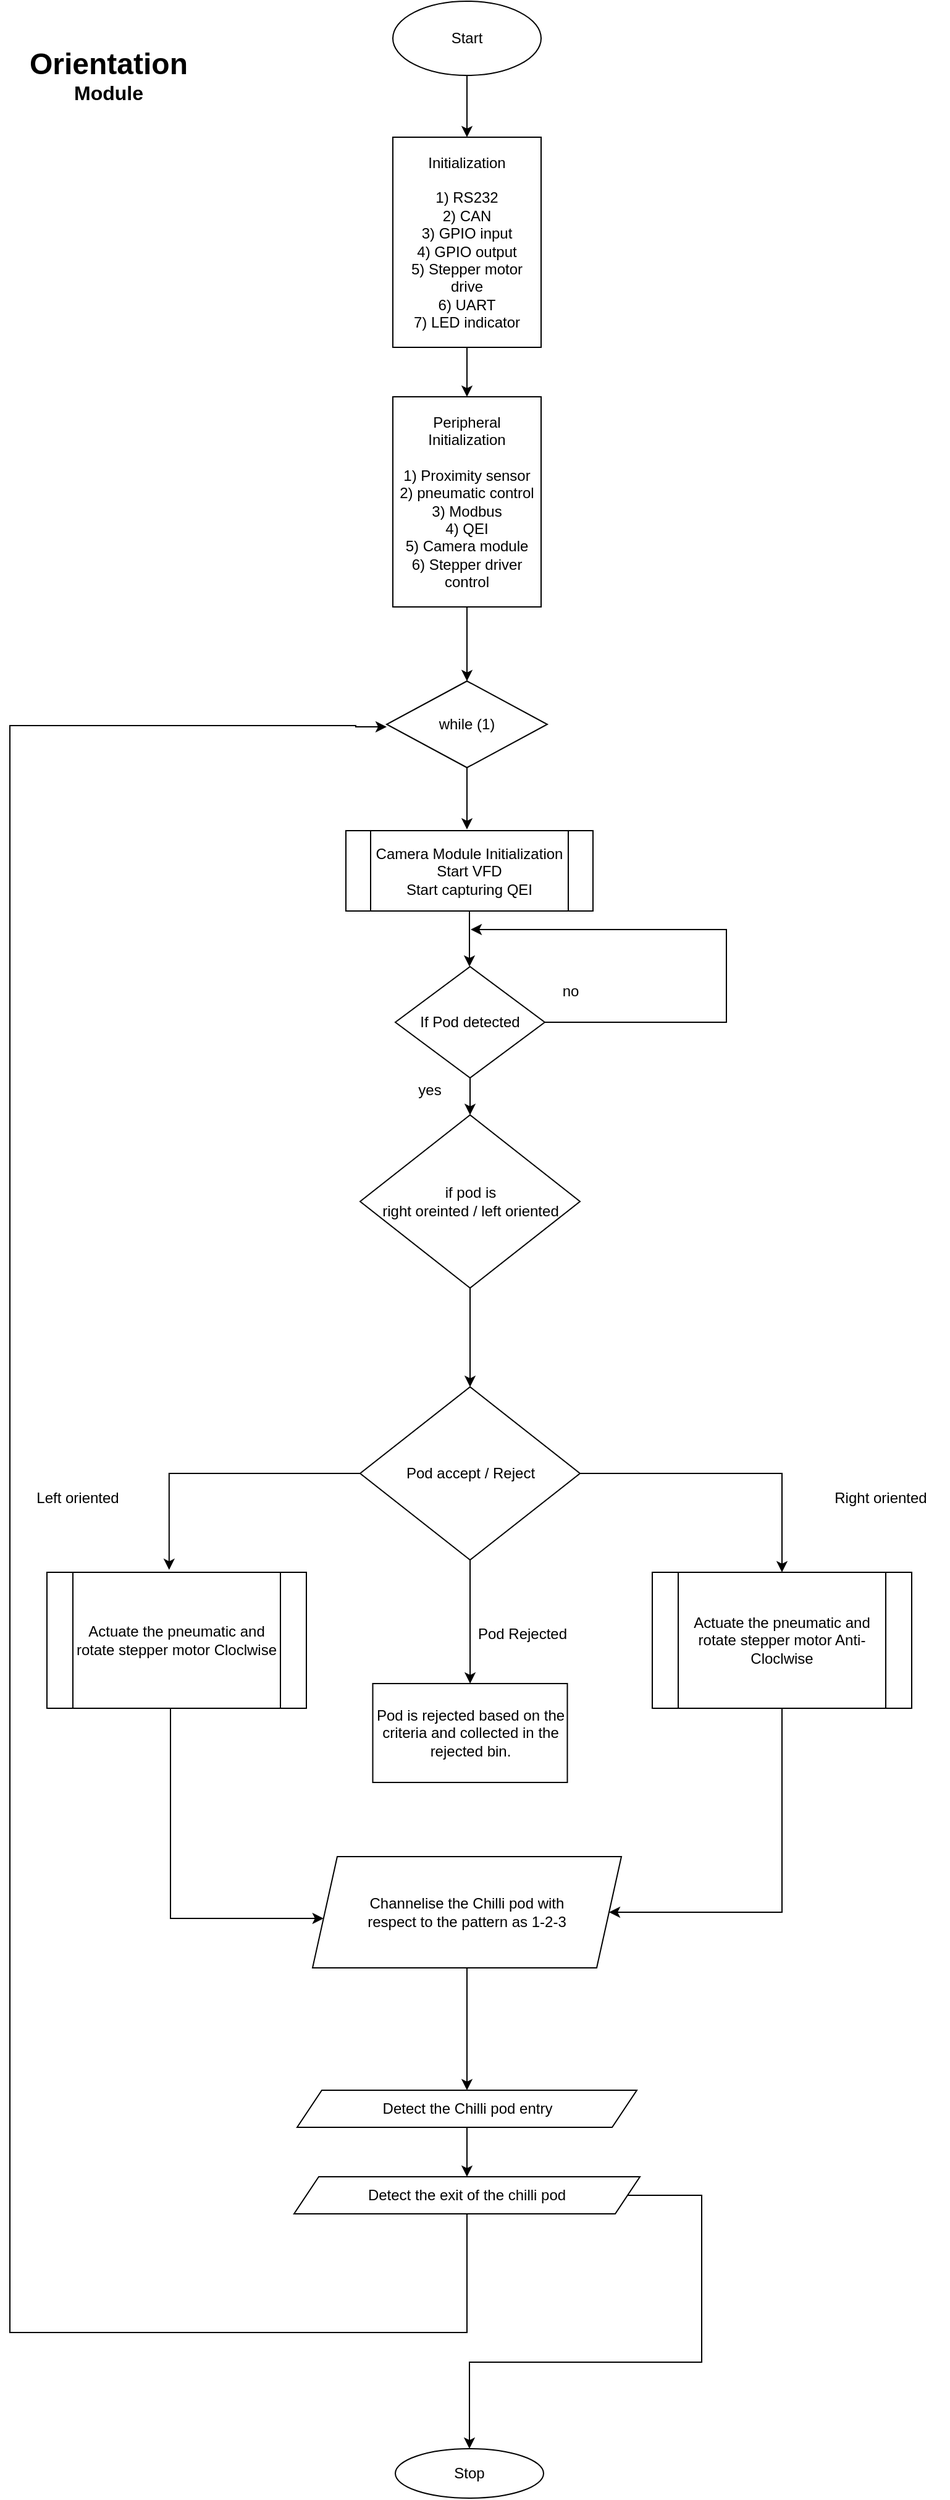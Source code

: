 <mxfile version="14.8.1" type="device"><diagram id="C5RBs43oDa-KdzZeNtuy" name="Page-1"><mxGraphModel dx="1102" dy="572" grid="1" gridSize="10" guides="1" tooltips="1" connect="1" arrows="1" fold="1" page="1" pageScale="1" pageWidth="827" pageHeight="1169" math="0" shadow="0"><root><mxCell id="WIyWlLk6GJQsqaUBKTNV-0"/><mxCell id="WIyWlLk6GJQsqaUBKTNV-1" parent="WIyWlLk6GJQsqaUBKTNV-0"/><mxCell id="PmnOt_DFKGAxezhvzkXS-3" style="edgeStyle=orthogonalEdgeStyle;rounded=0;orthogonalLoop=1;jettySize=auto;html=1;entryX=0.5;entryY=0;entryDx=0;entryDy=0;" edge="1" parent="WIyWlLk6GJQsqaUBKTNV-1" source="PmnOt_DFKGAxezhvzkXS-0" target="PmnOt_DFKGAxezhvzkXS-1"><mxGeometry relative="1" as="geometry"/></mxCell><mxCell id="PmnOt_DFKGAxezhvzkXS-0" value="Start" style="ellipse;whiteSpace=wrap;html=1;" vertex="1" parent="WIyWlLk6GJQsqaUBKTNV-1"><mxGeometry x="350" y="10" width="120" height="60" as="geometry"/></mxCell><mxCell id="PmnOt_DFKGAxezhvzkXS-4" style="edgeStyle=orthogonalEdgeStyle;rounded=0;orthogonalLoop=1;jettySize=auto;html=1;" edge="1" parent="WIyWlLk6GJQsqaUBKTNV-1" source="PmnOt_DFKGAxezhvzkXS-1" target="PmnOt_DFKGAxezhvzkXS-5"><mxGeometry relative="1" as="geometry"><mxPoint x="410" y="360" as="targetPoint"/></mxGeometry></mxCell><mxCell id="PmnOt_DFKGAxezhvzkXS-1" value="&lt;div&gt;Initialization&lt;/div&gt;&lt;div&gt;&lt;br&gt;&lt;/div&gt;&lt;div&gt;1) RS232&lt;/div&gt;&lt;div&gt;2) CAN&lt;/div&gt;&lt;div&gt;3) GPIO input&lt;/div&gt;&lt;div&gt;4) GPIO output&lt;/div&gt;&lt;div&gt;5) Stepper motor drive&lt;/div&gt;&lt;div&gt;6) UART&lt;/div&gt;&lt;div&gt;7) LED indicator&lt;br&gt;&lt;/div&gt;" style="rounded=0;whiteSpace=wrap;html=1;" vertex="1" parent="WIyWlLk6GJQsqaUBKTNV-1"><mxGeometry x="350" y="120" width="120" height="170" as="geometry"/></mxCell><mxCell id="PmnOt_DFKGAxezhvzkXS-7" style="edgeStyle=orthogonalEdgeStyle;rounded=0;orthogonalLoop=1;jettySize=auto;html=1;" edge="1" parent="WIyWlLk6GJQsqaUBKTNV-1" source="PmnOt_DFKGAxezhvzkXS-5"><mxGeometry relative="1" as="geometry"><mxPoint x="410" y="560" as="targetPoint"/></mxGeometry></mxCell><mxCell id="PmnOt_DFKGAxezhvzkXS-5" value="&lt;div&gt;Peripheral Initialization&lt;/div&gt;&lt;div&gt;&lt;br&gt;&lt;/div&gt;&lt;div&gt;1) Proximity sensor&lt;/div&gt;&lt;div&gt;2) pneumatic control&lt;/div&gt;&lt;div&gt;3) Modbus&lt;/div&gt;&lt;div&gt;4) QEI&lt;/div&gt;&lt;div&gt;5) Camera module&lt;/div&gt;&lt;div&gt;6) Stepper driver control&lt;br&gt;&lt;/div&gt;" style="rounded=0;whiteSpace=wrap;html=1;" vertex="1" parent="WIyWlLk6GJQsqaUBKTNV-1"><mxGeometry x="350" y="330" width="120" height="170" as="geometry"/></mxCell><mxCell id="PmnOt_DFKGAxezhvzkXS-10" style="edgeStyle=orthogonalEdgeStyle;rounded=0;orthogonalLoop=1;jettySize=auto;html=1;" edge="1" parent="WIyWlLk6GJQsqaUBKTNV-1" source="PmnOt_DFKGAxezhvzkXS-8"><mxGeometry relative="1" as="geometry"><mxPoint x="412" y="791" as="targetPoint"/></mxGeometry></mxCell><mxCell id="PmnOt_DFKGAxezhvzkXS-8" value="&lt;div&gt;Camera Module Initialization&lt;/div&gt;&lt;div&gt;Start VFD&lt;/div&gt;&lt;div&gt;Start capturing QEI&lt;br&gt;&lt;/div&gt;" style="shape=process;whiteSpace=wrap;html=1;backgroundOutline=1;" vertex="1" parent="WIyWlLk6GJQsqaUBKTNV-1"><mxGeometry x="312" y="681" width="200" height="65" as="geometry"/></mxCell><mxCell id="PmnOt_DFKGAxezhvzkXS-11" style="edgeStyle=orthogonalEdgeStyle;rounded=0;orthogonalLoop=1;jettySize=auto;html=1;" edge="1" parent="WIyWlLk6GJQsqaUBKTNV-1" source="PmnOt_DFKGAxezhvzkXS-9" target="PmnOt_DFKGAxezhvzkXS-12"><mxGeometry relative="1" as="geometry"><mxPoint x="412.5" y="921" as="targetPoint"/></mxGeometry></mxCell><mxCell id="PmnOt_DFKGAxezhvzkXS-34" style="edgeStyle=orthogonalEdgeStyle;rounded=0;orthogonalLoop=1;jettySize=auto;html=1;" edge="1" parent="WIyWlLk6GJQsqaUBKTNV-1" source="PmnOt_DFKGAxezhvzkXS-9"><mxGeometry relative="1" as="geometry"><mxPoint x="413" y="761" as="targetPoint"/><Array as="points"><mxPoint x="620" y="836"/><mxPoint x="620" y="761"/></Array></mxGeometry></mxCell><mxCell id="PmnOt_DFKGAxezhvzkXS-9" value="If Pod detected" style="rhombus;whiteSpace=wrap;html=1;" vertex="1" parent="WIyWlLk6GJQsqaUBKTNV-1"><mxGeometry x="352" y="791" width="121" height="90" as="geometry"/></mxCell><mxCell id="PmnOt_DFKGAxezhvzkXS-20" value="" style="edgeStyle=orthogonalEdgeStyle;rounded=0;orthogonalLoop=1;jettySize=auto;html=1;" edge="1" parent="WIyWlLk6GJQsqaUBKTNV-1" source="PmnOt_DFKGAxezhvzkXS-12" target="PmnOt_DFKGAxezhvzkXS-19"><mxGeometry relative="1" as="geometry"/></mxCell><mxCell id="PmnOt_DFKGAxezhvzkXS-12" value="&lt;div&gt;if pod is &lt;br&gt;&lt;/div&gt;&lt;div&gt;right oreinted / left oriented&lt;br&gt;&lt;/div&gt;" style="rhombus;whiteSpace=wrap;html=1;" vertex="1" parent="WIyWlLk6GJQsqaUBKTNV-1"><mxGeometry x="323.5" y="911" width="178" height="140" as="geometry"/></mxCell><mxCell id="PmnOt_DFKGAxezhvzkXS-28" value="" style="edgeStyle=orthogonalEdgeStyle;rounded=0;orthogonalLoop=1;jettySize=auto;html=1;" edge="1" parent="WIyWlLk6GJQsqaUBKTNV-1" source="PmnOt_DFKGAxezhvzkXS-13" target="PmnOt_DFKGAxezhvzkXS-27"><mxGeometry relative="1" as="geometry"><Array as="points"><mxPoint x="170" y="1561"/></Array></mxGeometry></mxCell><mxCell id="PmnOt_DFKGAxezhvzkXS-13" value="Actuate the pneumatic and rotate stepper motor Cloclwise" style="shape=process;whiteSpace=wrap;html=1;backgroundOutline=1;" vertex="1" parent="WIyWlLk6GJQsqaUBKTNV-1"><mxGeometry x="70" y="1281" width="210" height="110" as="geometry"/></mxCell><mxCell id="PmnOt_DFKGAxezhvzkXS-29" style="edgeStyle=orthogonalEdgeStyle;rounded=0;orthogonalLoop=1;jettySize=auto;html=1;entryX=1;entryY=0.5;entryDx=0;entryDy=0;" edge="1" parent="WIyWlLk6GJQsqaUBKTNV-1" source="PmnOt_DFKGAxezhvzkXS-14" target="PmnOt_DFKGAxezhvzkXS-27"><mxGeometry relative="1" as="geometry"><mxPoint x="550" y="1561" as="targetPoint"/><Array as="points"><mxPoint x="665" y="1556"/></Array></mxGeometry></mxCell><mxCell id="PmnOt_DFKGAxezhvzkXS-14" value="&lt;br&gt;Actuate the pneumatic and rotate stepper motor Anti-Cloclwise&lt;br&gt;&lt;br&gt;" style="shape=process;whiteSpace=wrap;html=1;backgroundOutline=1;" vertex="1" parent="WIyWlLk6GJQsqaUBKTNV-1"><mxGeometry x="560" y="1281" width="210" height="110" as="geometry"/></mxCell><mxCell id="PmnOt_DFKGAxezhvzkXS-17" value="Right oriented" style="text;html=1;strokeColor=none;fillColor=none;align=center;verticalAlign=middle;whiteSpace=wrap;rounded=0;" vertex="1" parent="WIyWlLk6GJQsqaUBKTNV-1"><mxGeometry x="690" y="1211" width="110" height="20" as="geometry"/></mxCell><mxCell id="PmnOt_DFKGAxezhvzkXS-18" value="Left oriented" style="text;html=1;strokeColor=none;fillColor=none;align=center;verticalAlign=middle;whiteSpace=wrap;rounded=0;" vertex="1" parent="WIyWlLk6GJQsqaUBKTNV-1"><mxGeometry x="40" y="1211" width="110" height="20" as="geometry"/></mxCell><mxCell id="PmnOt_DFKGAxezhvzkXS-23" value="" style="edgeStyle=orthogonalEdgeStyle;rounded=0;orthogonalLoop=1;jettySize=auto;html=1;" edge="1" parent="WIyWlLk6GJQsqaUBKTNV-1" source="PmnOt_DFKGAxezhvzkXS-19" target="PmnOt_DFKGAxezhvzkXS-22"><mxGeometry relative="1" as="geometry"/></mxCell><mxCell id="PmnOt_DFKGAxezhvzkXS-25" style="edgeStyle=orthogonalEdgeStyle;rounded=0;orthogonalLoop=1;jettySize=auto;html=1;" edge="1" parent="WIyWlLk6GJQsqaUBKTNV-1" source="PmnOt_DFKGAxezhvzkXS-19" target="PmnOt_DFKGAxezhvzkXS-14"><mxGeometry relative="1" as="geometry"/></mxCell><mxCell id="PmnOt_DFKGAxezhvzkXS-26" style="edgeStyle=orthogonalEdgeStyle;rounded=0;orthogonalLoop=1;jettySize=auto;html=1;entryX=0.471;entryY=-0.018;entryDx=0;entryDy=0;entryPerimeter=0;" edge="1" parent="WIyWlLk6GJQsqaUBKTNV-1" source="PmnOt_DFKGAxezhvzkXS-19" target="PmnOt_DFKGAxezhvzkXS-13"><mxGeometry relative="1" as="geometry"/></mxCell><mxCell id="PmnOt_DFKGAxezhvzkXS-19" value="Pod accept / Reject" style="rhombus;whiteSpace=wrap;html=1;" vertex="1" parent="WIyWlLk6GJQsqaUBKTNV-1"><mxGeometry x="323.5" y="1131" width="178" height="140" as="geometry"/></mxCell><mxCell id="PmnOt_DFKGAxezhvzkXS-22" value="Pod is rejected based on the criteria and collected in the rejected bin." style="whiteSpace=wrap;html=1;" vertex="1" parent="WIyWlLk6GJQsqaUBKTNV-1"><mxGeometry x="333.75" y="1371" width="157.5" height="80" as="geometry"/></mxCell><mxCell id="PmnOt_DFKGAxezhvzkXS-24" value="Pod Rejected" style="text;html=1;strokeColor=none;fillColor=none;align=center;verticalAlign=middle;whiteSpace=wrap;rounded=0;" vertex="1" parent="WIyWlLk6GJQsqaUBKTNV-1"><mxGeometry x="400" y="1321" width="110" height="20" as="geometry"/></mxCell><mxCell id="PmnOt_DFKGAxezhvzkXS-38" value="" style="edgeStyle=orthogonalEdgeStyle;rounded=0;orthogonalLoop=1;jettySize=auto;html=1;" edge="1" parent="WIyWlLk6GJQsqaUBKTNV-1" source="PmnOt_DFKGAxezhvzkXS-27" target="PmnOt_DFKGAxezhvzkXS-37"><mxGeometry relative="1" as="geometry"/></mxCell><mxCell id="PmnOt_DFKGAxezhvzkXS-27" value="&lt;div&gt;Channelise the Chilli pod with &lt;br&gt;&lt;/div&gt;&lt;div&gt;respect to the pattern as 1-2-3&lt;/div&gt;" style="shape=parallelogram;perimeter=parallelogramPerimeter;whiteSpace=wrap;html=1;fixedSize=1;" vertex="1" parent="WIyWlLk6GJQsqaUBKTNV-1"><mxGeometry x="285" y="1511" width="250" height="90" as="geometry"/></mxCell><mxCell id="PmnOt_DFKGAxezhvzkXS-30" value="yes" style="text;html=1;strokeColor=none;fillColor=none;align=center;verticalAlign=middle;whiteSpace=wrap;rounded=0;" vertex="1" parent="WIyWlLk6GJQsqaUBKTNV-1"><mxGeometry x="360" y="881" width="40" height="20" as="geometry"/></mxCell><mxCell id="PmnOt_DFKGAxezhvzkXS-31" value="no" style="text;html=1;strokeColor=none;fillColor=none;align=center;verticalAlign=middle;whiteSpace=wrap;rounded=0;" vertex="1" parent="WIyWlLk6GJQsqaUBKTNV-1"><mxGeometry x="474" y="801" width="40" height="20" as="geometry"/></mxCell><mxCell id="PmnOt_DFKGAxezhvzkXS-36" style="edgeStyle=orthogonalEdgeStyle;rounded=0;orthogonalLoop=1;jettySize=auto;html=1;" edge="1" parent="WIyWlLk6GJQsqaUBKTNV-1" source="PmnOt_DFKGAxezhvzkXS-35"><mxGeometry relative="1" as="geometry"><mxPoint x="410" y="680" as="targetPoint"/></mxGeometry></mxCell><mxCell id="PmnOt_DFKGAxezhvzkXS-35" value="while (1)" style="rhombus;whiteSpace=wrap;html=1;" vertex="1" parent="WIyWlLk6GJQsqaUBKTNV-1"><mxGeometry x="345" y="560" width="130" height="70" as="geometry"/></mxCell><mxCell id="PmnOt_DFKGAxezhvzkXS-40" value="" style="edgeStyle=orthogonalEdgeStyle;rounded=0;orthogonalLoop=1;jettySize=auto;html=1;" edge="1" parent="WIyWlLk6GJQsqaUBKTNV-1" source="PmnOt_DFKGAxezhvzkXS-37" target="PmnOt_DFKGAxezhvzkXS-39"><mxGeometry relative="1" as="geometry"/></mxCell><mxCell id="PmnOt_DFKGAxezhvzkXS-37" value="Detect the Chilli pod entry" style="shape=parallelogram;perimeter=parallelogramPerimeter;whiteSpace=wrap;html=1;fixedSize=1;" vertex="1" parent="WIyWlLk6GJQsqaUBKTNV-1"><mxGeometry x="272.5" y="1700" width="275" height="30" as="geometry"/></mxCell><mxCell id="PmnOt_DFKGAxezhvzkXS-41" style="edgeStyle=orthogonalEdgeStyle;rounded=0;orthogonalLoop=1;jettySize=auto;html=1;entryX=0;entryY=0.5;entryDx=0;entryDy=0;" edge="1" parent="WIyWlLk6GJQsqaUBKTNV-1"><mxGeometry relative="1" as="geometry"><mxPoint x="345" y="597" as="targetPoint"/><mxPoint x="410" y="1796" as="sourcePoint"/><Array as="points"><mxPoint x="410" y="1896"/><mxPoint x="40" y="1896"/><mxPoint x="40" y="596"/><mxPoint x="320" y="596"/><mxPoint x="320" y="597"/></Array></mxGeometry></mxCell><mxCell id="PmnOt_DFKGAxezhvzkXS-43" value="" style="edgeStyle=orthogonalEdgeStyle;rounded=0;orthogonalLoop=1;jettySize=auto;html=1;" edge="1" parent="WIyWlLk6GJQsqaUBKTNV-1" source="PmnOt_DFKGAxezhvzkXS-39" target="PmnOt_DFKGAxezhvzkXS-42"><mxGeometry relative="1" as="geometry"><Array as="points"><mxPoint x="600" y="1785"/><mxPoint x="600" y="1920"/><mxPoint x="412" y="1920"/></Array></mxGeometry></mxCell><mxCell id="PmnOt_DFKGAxezhvzkXS-39" value="Detect the exit of the chilli pod" style="shape=parallelogram;perimeter=parallelogramPerimeter;whiteSpace=wrap;html=1;fixedSize=1;" vertex="1" parent="WIyWlLk6GJQsqaUBKTNV-1"><mxGeometry x="270" y="1770" width="280" height="30" as="geometry"/></mxCell><mxCell id="PmnOt_DFKGAxezhvzkXS-42" value="Stop" style="ellipse;whiteSpace=wrap;html=1;" vertex="1" parent="WIyWlLk6GJQsqaUBKTNV-1"><mxGeometry x="352" y="1990" width="120" height="40" as="geometry"/></mxCell><mxCell id="PmnOt_DFKGAxezhvzkXS-44" value="&lt;div&gt;&lt;b&gt;&lt;font style=&quot;font-size: 24px&quot;&gt;Orientation&lt;/font&gt;&lt;/b&gt;&lt;/div&gt;&lt;div&gt;&lt;b&gt;&lt;font size=&quot;3&quot;&gt; Module&lt;/font&gt;&lt;/b&gt;&lt;/div&gt;" style="text;html=1;strokeColor=none;fillColor=none;align=center;verticalAlign=middle;whiteSpace=wrap;rounded=0;" vertex="1" parent="WIyWlLk6GJQsqaUBKTNV-1"><mxGeometry x="60" y="40" width="120" height="60" as="geometry"/></mxCell></root></mxGraphModel></diagram></mxfile>